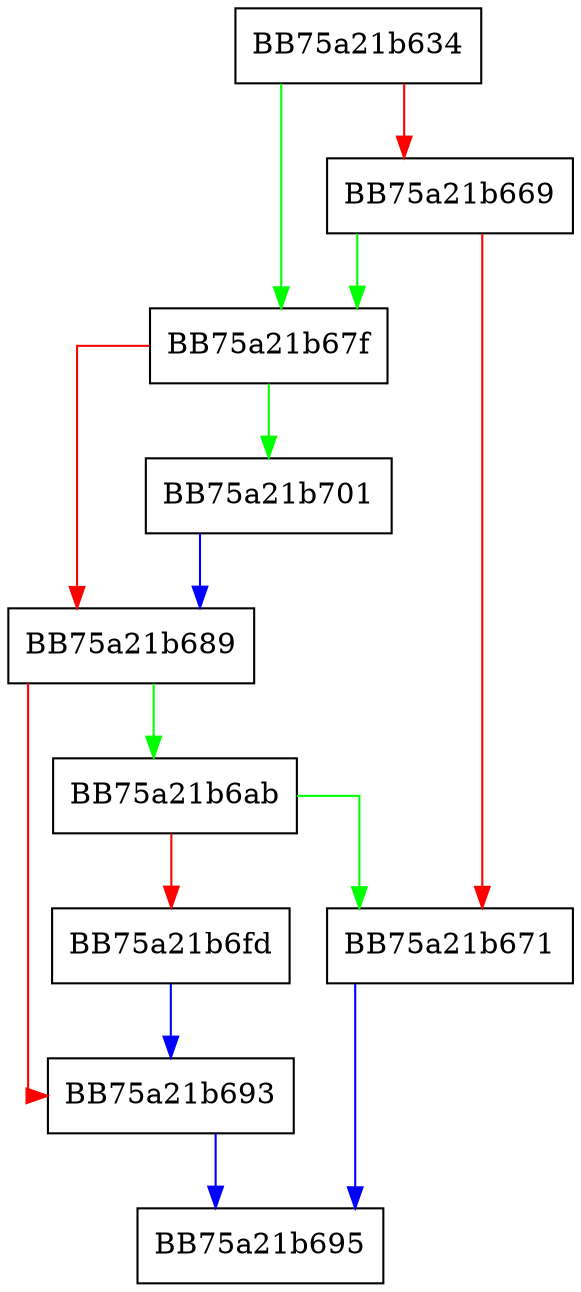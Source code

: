 digraph virtual_suballocate {
  node [shape="box"];
  graph [splines=ortho];
  BB75a21b634 -> BB75a21b67f [color="green"];
  BB75a21b634 -> BB75a21b669 [color="red"];
  BB75a21b669 -> BB75a21b67f [color="green"];
  BB75a21b669 -> BB75a21b671 [color="red"];
  BB75a21b671 -> BB75a21b695 [color="blue"];
  BB75a21b67f -> BB75a21b701 [color="green"];
  BB75a21b67f -> BB75a21b689 [color="red"];
  BB75a21b689 -> BB75a21b6ab [color="green"];
  BB75a21b689 -> BB75a21b693 [color="red"];
  BB75a21b693 -> BB75a21b695 [color="blue"];
  BB75a21b6ab -> BB75a21b671 [color="green"];
  BB75a21b6ab -> BB75a21b6fd [color="red"];
  BB75a21b6fd -> BB75a21b693 [color="blue"];
  BB75a21b701 -> BB75a21b689 [color="blue"];
}